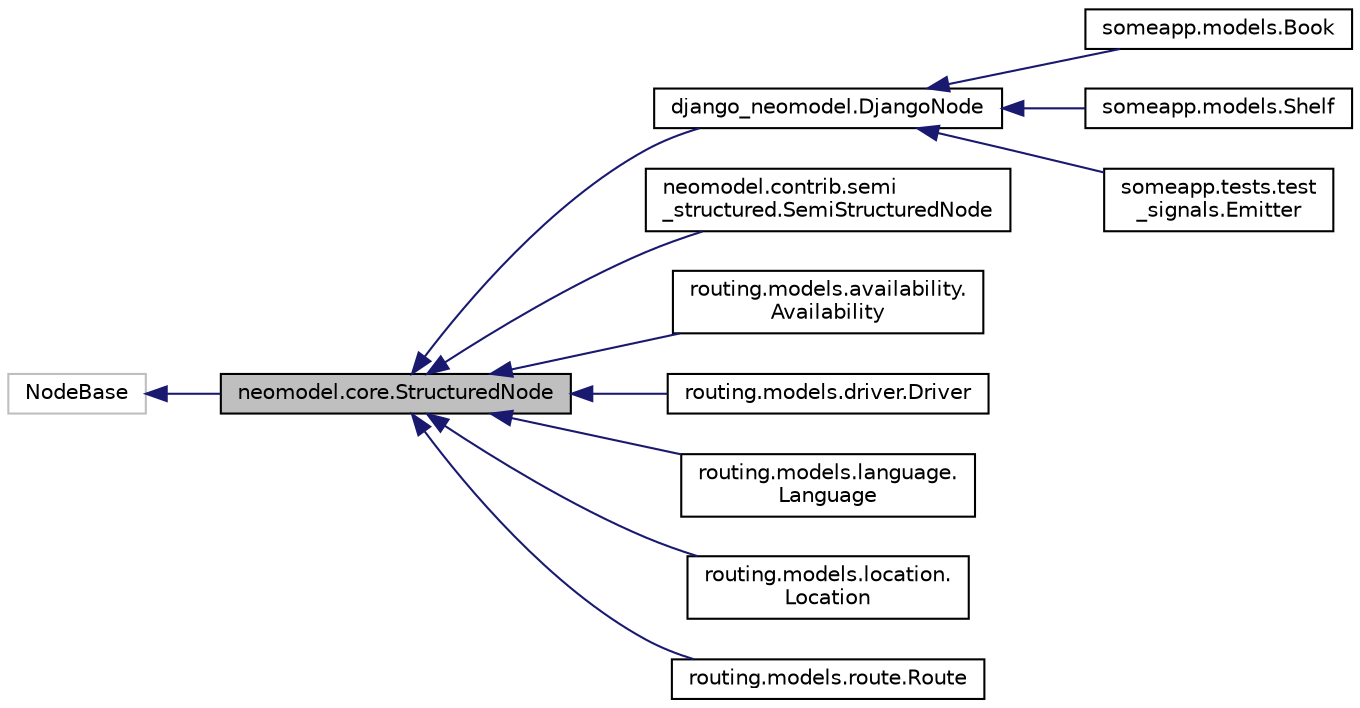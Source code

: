 digraph "neomodel.core.StructuredNode"
{
 // LATEX_PDF_SIZE
  edge [fontname="Helvetica",fontsize="10",labelfontname="Helvetica",labelfontsize="10"];
  node [fontname="Helvetica",fontsize="10",shape=record];
  rankdir="LR";
  Node1 [label="neomodel.core.StructuredNode",height=0.2,width=0.4,color="black", fillcolor="grey75", style="filled", fontcolor="black",tooltip=" "];
  Node2 -> Node1 [dir="back",color="midnightblue",fontsize="10",style="solid",fontname="Helvetica"];
  Node2 [label="NodeBase",height=0.2,width=0.4,color="grey75", fillcolor="white", style="filled",tooltip=" "];
  Node1 -> Node3 [dir="back",color="midnightblue",fontsize="10",style="solid",fontname="Helvetica"];
  Node3 [label="django_neomodel.DjangoNode",height=0.2,width=0.4,color="black", fillcolor="white", style="filled",URL="$dc/dc5/classdjango__neomodel_1_1_django_node.html",tooltip=" "];
  Node3 -> Node4 [dir="back",color="midnightblue",fontsize="10",style="solid",fontname="Helvetica"];
  Node4 [label="someapp.models.Book",height=0.2,width=0.4,color="black", fillcolor="white", style="filled",URL="$d2/d7f/classsomeapp_1_1models_1_1_book.html",tooltip=" "];
  Node3 -> Node5 [dir="back",color="midnightblue",fontsize="10",style="solid",fontname="Helvetica"];
  Node5 [label="someapp.models.Shelf",height=0.2,width=0.4,color="black", fillcolor="white", style="filled",URL="$df/dd4/classsomeapp_1_1models_1_1_shelf.html",tooltip=" "];
  Node3 -> Node6 [dir="back",color="midnightblue",fontsize="10",style="solid",fontname="Helvetica"];
  Node6 [label="someapp.tests.test\l_signals.Emitter",height=0.2,width=0.4,color="black", fillcolor="white", style="filled",URL="$d9/da4/classsomeapp_1_1tests_1_1test__signals_1_1_emitter.html",tooltip=" "];
  Node1 -> Node7 [dir="back",color="midnightblue",fontsize="10",style="solid",fontname="Helvetica"];
  Node7 [label="neomodel.contrib.semi\l_structured.SemiStructuredNode",height=0.2,width=0.4,color="black", fillcolor="white", style="filled",URL="$d0/d63/classneomodel_1_1contrib_1_1semi__structured_1_1_semi_structured_node.html",tooltip=" "];
  Node1 -> Node8 [dir="back",color="midnightblue",fontsize="10",style="solid",fontname="Helvetica"];
  Node8 [label="routing.models.availability.\lAvailability",height=0.2,width=0.4,color="black", fillcolor="white", style="filled",URL="$d1/de0/classrouting_1_1models_1_1availability_1_1_availability.html",tooltip=" "];
  Node1 -> Node9 [dir="back",color="midnightblue",fontsize="10",style="solid",fontname="Helvetica"];
  Node9 [label="routing.models.driver.Driver",height=0.2,width=0.4,color="black", fillcolor="white", style="filled",URL="$d7/d2c/classrouting_1_1models_1_1driver_1_1_driver.html",tooltip=" "];
  Node1 -> Node10 [dir="back",color="midnightblue",fontsize="10",style="solid",fontname="Helvetica"];
  Node10 [label="routing.models.language.\lLanguage",height=0.2,width=0.4,color="black", fillcolor="white", style="filled",URL="$dd/dca/classrouting_1_1models_1_1language_1_1_language.html",tooltip=" "];
  Node1 -> Node11 [dir="back",color="midnightblue",fontsize="10",style="solid",fontname="Helvetica"];
  Node11 [label="routing.models.location.\lLocation",height=0.2,width=0.4,color="black", fillcolor="white", style="filled",URL="$d6/d8b/classrouting_1_1models_1_1location_1_1_location.html",tooltip=" "];
  Node1 -> Node12 [dir="back",color="midnightblue",fontsize="10",style="solid",fontname="Helvetica"];
  Node12 [label="routing.models.route.Route",height=0.2,width=0.4,color="black", fillcolor="white", style="filled",URL="$db/dfb/classrouting_1_1models_1_1route_1_1_route.html",tooltip=" "];
}
